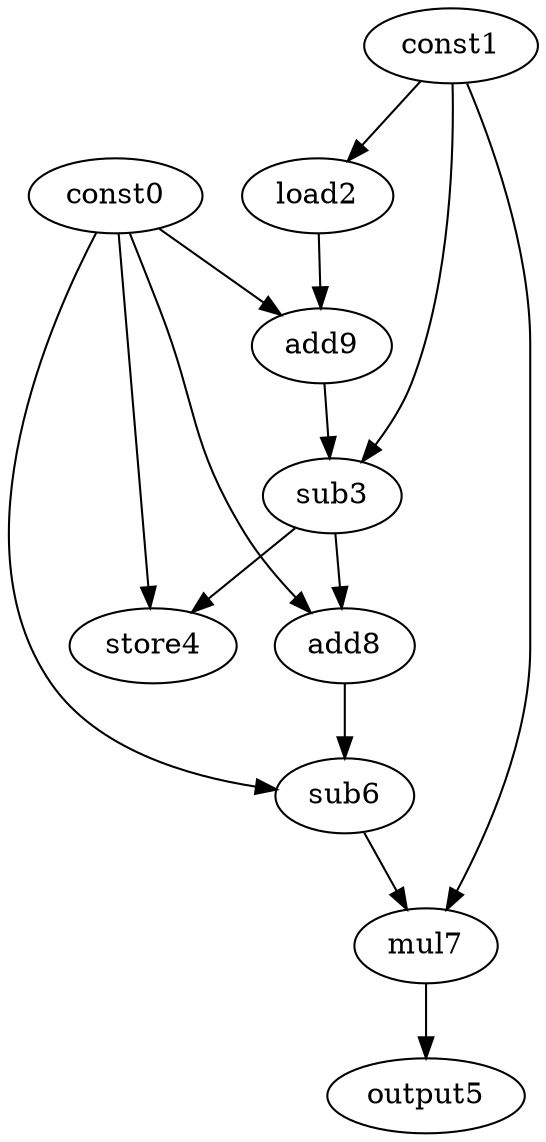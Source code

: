 digraph G { 
const0[opcode=const]; 
const1[opcode=const]; 
load2[opcode=load]; 
sub3[opcode=sub]; 
store4[opcode=store]; 
output5[opcode=output]; 
sub6[opcode=sub]; 
mul7[opcode=mul]; 
add8[opcode=add]; 
add9[opcode=add]; 
const1->load2[operand=0];
const0->add9[operand=0];
load2->add9[operand=1];
const1->sub3[operand=0];
add9->sub3[operand=1];
const0->store4[operand=0];
sub3->store4[operand=1];
const0->add8[operand=0];
sub3->add8[operand=1];
add8->sub6[operand=0];
const0->sub6[operand=1];
const1->mul7[operand=0];
sub6->mul7[operand=1];
mul7->output5[operand=0];
}
